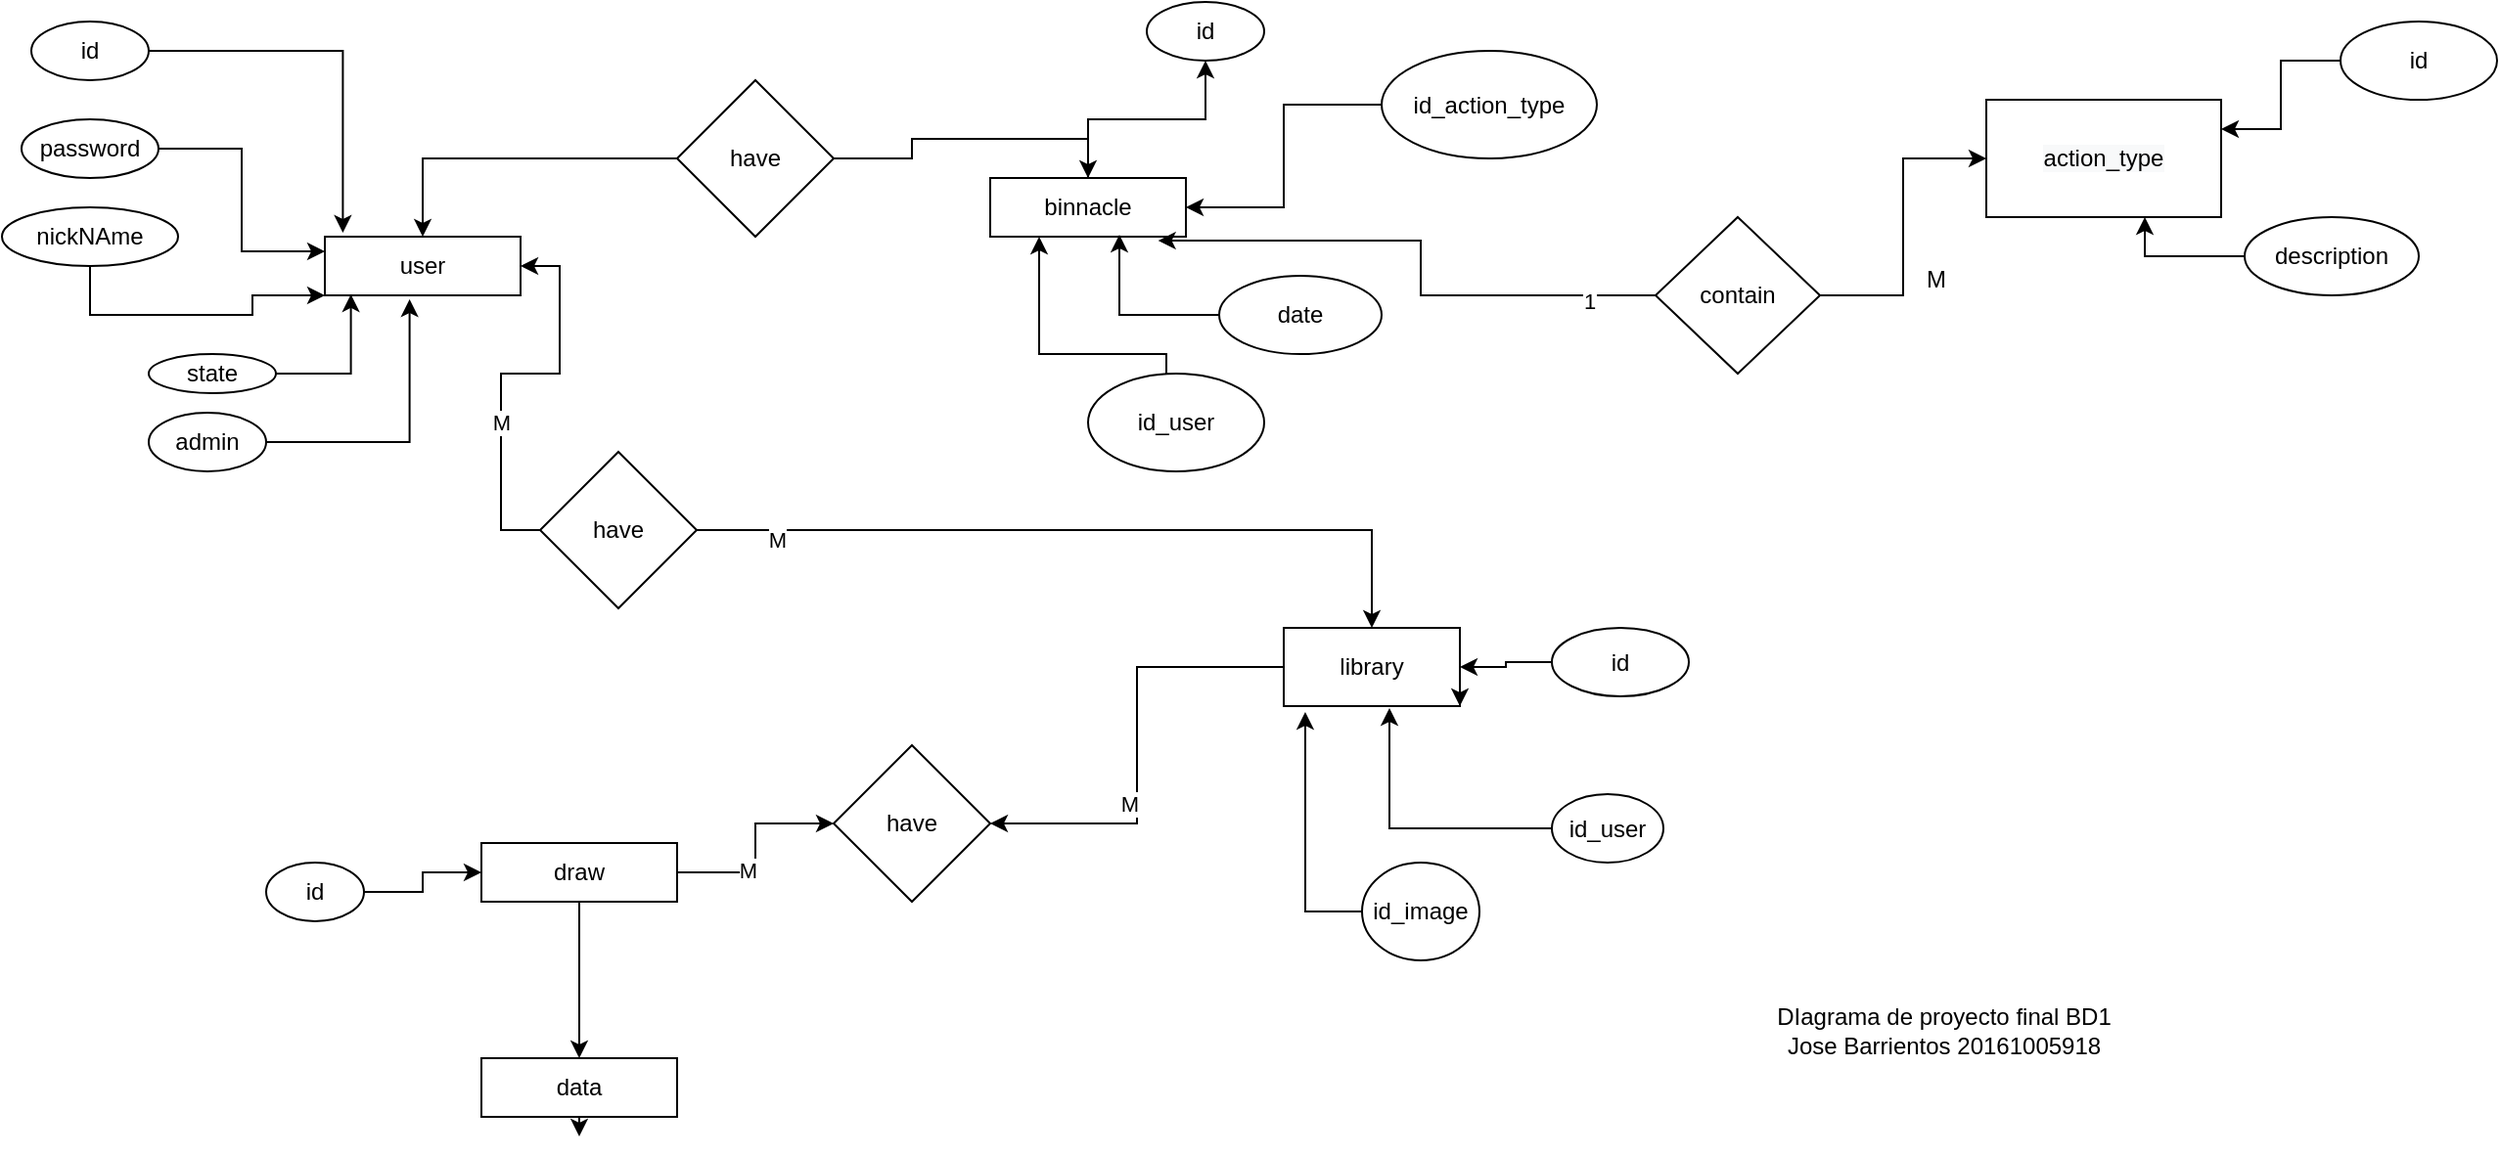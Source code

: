 <mxfile version="13.0.3" type="device"><diagram id="ol9xEphPANz3IO19ilcZ" name="Page-1"><mxGraphModel dx="1590" dy="694" grid="1" gridSize="10" guides="1" tooltips="1" connect="1" arrows="1" fold="1" page="1" pageScale="1" pageWidth="827" pageHeight="1169" math="0" shadow="0"><root><mxCell id="0"/><mxCell id="1" parent="0"/><mxCell id="8AV6zm6qLnXXIOrT7VNe-1" value="user" style="rounded=0;whiteSpace=wrap;html=1;" parent="1" vertex="1"><mxGeometry x="200" y="130" width="100" height="30" as="geometry"/></mxCell><mxCell id="8AV6zm6qLnXXIOrT7VNe-30" style="edgeStyle=orthogonalEdgeStyle;rounded=0;orthogonalLoop=1;jettySize=auto;html=1;" parent="1" source="8AV6zm6qLnXXIOrT7VNe-2" target="8AV6zm6qLnXXIOrT7VNe-28" edge="1"><mxGeometry relative="1" as="geometry"/></mxCell><mxCell id="8AV6zm6qLnXXIOrT7VNe-2" value="binnacle" style="rounded=0;whiteSpace=wrap;html=1;" parent="1" vertex="1"><mxGeometry x="540" y="100" width="100" height="30" as="geometry"/></mxCell><mxCell id="8AV6zm6qLnXXIOrT7VNe-37" style="edgeStyle=orthogonalEdgeStyle;rounded=0;orthogonalLoop=1;jettySize=auto;html=1;" parent="1" source="8AV6zm6qLnXXIOrT7VNe-3" target="8AV6zm6qLnXXIOrT7VNe-35" edge="1"><mxGeometry relative="1" as="geometry"/></mxCell><mxCell id="8AV6zm6qLnXXIOrT7VNe-38" value="M" style="edgeLabel;html=1;align=center;verticalAlign=middle;resizable=0;points=[];" parent="8AV6zm6qLnXXIOrT7VNe-37" vertex="1" connectable="0"><mxGeometry x="-0.314" y="1" relative="1" as="geometry"><mxPoint as="offset"/></mxGeometry></mxCell><mxCell id="sS-rwJOIWBwTzk6wyZ89-2" value="" style="edgeStyle=orthogonalEdgeStyle;rounded=0;orthogonalLoop=1;jettySize=auto;html=1;" edge="1" parent="1" source="8AV6zm6qLnXXIOrT7VNe-3" target="sS-rwJOIWBwTzk6wyZ89-1"><mxGeometry relative="1" as="geometry"/></mxCell><mxCell id="8AV6zm6qLnXXIOrT7VNe-3" value="draw" style="rounded=0;whiteSpace=wrap;html=1;" parent="1" vertex="1"><mxGeometry x="280" y="440" width="100" height="30" as="geometry"/></mxCell><mxCell id="sS-rwJOIWBwTzk6wyZ89-17" style="edgeStyle=orthogonalEdgeStyle;rounded=0;orthogonalLoop=1;jettySize=auto;html=1;exitX=0.5;exitY=1;exitDx=0;exitDy=0;" edge="1" parent="1" source="sS-rwJOIWBwTzk6wyZ89-1"><mxGeometry relative="1" as="geometry"><mxPoint x="330" y="590" as="targetPoint"/></mxGeometry></mxCell><mxCell id="sS-rwJOIWBwTzk6wyZ89-1" value="data" style="rounded=0;whiteSpace=wrap;html=1;" vertex="1" parent="1"><mxGeometry x="280" y="550" width="100" height="30" as="geometry"/></mxCell><mxCell id="8AV6zm6qLnXXIOrT7VNe-7" style="edgeStyle=orthogonalEdgeStyle;rounded=0;orthogonalLoop=1;jettySize=auto;html=1;entryX=0.092;entryY=-0.067;entryDx=0;entryDy=0;entryPerimeter=0;" parent="1" source="8AV6zm6qLnXXIOrT7VNe-4" target="8AV6zm6qLnXXIOrT7VNe-1" edge="1"><mxGeometry relative="1" as="geometry"/></mxCell><mxCell id="8AV6zm6qLnXXIOrT7VNe-4" value="id" style="ellipse;whiteSpace=wrap;html=1;" parent="1" vertex="1"><mxGeometry x="50" y="20" width="60" height="30" as="geometry"/></mxCell><mxCell id="8AV6zm6qLnXXIOrT7VNe-8" style="edgeStyle=orthogonalEdgeStyle;rounded=0;orthogonalLoop=1;jettySize=auto;html=1;entryX=0;entryY=0.25;entryDx=0;entryDy=0;" parent="1" source="8AV6zm6qLnXXIOrT7VNe-5" target="8AV6zm6qLnXXIOrT7VNe-1" edge="1"><mxGeometry relative="1" as="geometry"/></mxCell><mxCell id="8AV6zm6qLnXXIOrT7VNe-5" value="password" style="ellipse;whiteSpace=wrap;html=1;" parent="1" vertex="1"><mxGeometry x="45" y="70" width="70" height="30" as="geometry"/></mxCell><mxCell id="8AV6zm6qLnXXIOrT7VNe-9" style="edgeStyle=orthogonalEdgeStyle;rounded=0;orthogonalLoop=1;jettySize=auto;html=1;" parent="1" source="8AV6zm6qLnXXIOrT7VNe-6" target="8AV6zm6qLnXXIOrT7VNe-1" edge="1"><mxGeometry relative="1" as="geometry"><Array as="points"><mxPoint x="80" y="170"/><mxPoint x="163" y="170"/><mxPoint x="163" y="160"/></Array></mxGeometry></mxCell><mxCell id="8AV6zm6qLnXXIOrT7VNe-6" value="nickNAme" style="ellipse;whiteSpace=wrap;html=1;" parent="1" vertex="1"><mxGeometry x="35" y="115" width="90" height="30" as="geometry"/></mxCell><mxCell id="8AV6zm6qLnXXIOrT7VNe-12" style="edgeStyle=orthogonalEdgeStyle;rounded=0;orthogonalLoop=1;jettySize=auto;html=1;entryX=0.133;entryY=0.983;entryDx=0;entryDy=0;entryPerimeter=0;" parent="1" source="8AV6zm6qLnXXIOrT7VNe-10" target="8AV6zm6qLnXXIOrT7VNe-1" edge="1"><mxGeometry relative="1" as="geometry"/></mxCell><mxCell id="8AV6zm6qLnXXIOrT7VNe-10" value="state" style="ellipse;whiteSpace=wrap;html=1;" parent="1" vertex="1"><mxGeometry x="110" y="190" width="65" height="20" as="geometry"/></mxCell><mxCell id="8AV6zm6qLnXXIOrT7VNe-13" style="edgeStyle=orthogonalEdgeStyle;rounded=0;orthogonalLoop=1;jettySize=auto;html=1;entryX=0.433;entryY=1.067;entryDx=0;entryDy=0;entryPerimeter=0;" parent="1" source="8AV6zm6qLnXXIOrT7VNe-11" target="8AV6zm6qLnXXIOrT7VNe-1" edge="1"><mxGeometry relative="1" as="geometry"/></mxCell><mxCell id="8AV6zm6qLnXXIOrT7VNe-11" value="admin" style="ellipse;whiteSpace=wrap;html=1;" parent="1" vertex="1"><mxGeometry x="110" y="220" width="60" height="30" as="geometry"/></mxCell><mxCell id="8AV6zm6qLnXXIOrT7VNe-15" style="edgeStyle=orthogonalEdgeStyle;rounded=0;orthogonalLoop=1;jettySize=auto;html=1;entryX=0;entryY=0.5;entryDx=0;entryDy=0;" parent="1" source="8AV6zm6qLnXXIOrT7VNe-14" target="8AV6zm6qLnXXIOrT7VNe-3" edge="1"><mxGeometry relative="1" as="geometry"/></mxCell><mxCell id="8AV6zm6qLnXXIOrT7VNe-14" value="id" style="ellipse;whiteSpace=wrap;html=1;" parent="1" vertex="1"><mxGeometry x="170" y="450" width="50" height="30" as="geometry"/></mxCell><mxCell id="8AV6zm6qLnXXIOrT7VNe-36" style="edgeStyle=orthogonalEdgeStyle;rounded=0;orthogonalLoop=1;jettySize=auto;html=1;entryX=1;entryY=0.5;entryDx=0;entryDy=0;" parent="1" source="8AV6zm6qLnXXIOrT7VNe-17" target="8AV6zm6qLnXXIOrT7VNe-35" edge="1"><mxGeometry relative="1" as="geometry"/></mxCell><mxCell id="8AV6zm6qLnXXIOrT7VNe-39" value="M" style="edgeLabel;html=1;align=center;verticalAlign=middle;resizable=0;points=[];" parent="8AV6zm6qLnXXIOrT7VNe-36" vertex="1" connectable="0"><mxGeometry x="0.261" y="-4" relative="1" as="geometry"><mxPoint as="offset"/></mxGeometry></mxCell><mxCell id="8AV6zm6qLnXXIOrT7VNe-17" value="library" style="rounded=0;whiteSpace=wrap;html=1;" parent="1" vertex="1"><mxGeometry x="690" y="330" width="90" height="40" as="geometry"/></mxCell><mxCell id="8AV6zm6qLnXXIOrT7VNe-23" style="edgeStyle=orthogonalEdgeStyle;rounded=0;orthogonalLoop=1;jettySize=auto;html=1;entryX=0.6;entryY=1.025;entryDx=0;entryDy=0;entryPerimeter=0;" parent="1" source="8AV6zm6qLnXXIOrT7VNe-18" target="8AV6zm6qLnXXIOrT7VNe-17" edge="1"><mxGeometry relative="1" as="geometry"/></mxCell><mxCell id="8AV6zm6qLnXXIOrT7VNe-18" value="id_user" style="ellipse;whiteSpace=wrap;html=1;" parent="1" vertex="1"><mxGeometry x="827" y="415" width="57" height="35" as="geometry"/></mxCell><mxCell id="8AV6zm6qLnXXIOrT7VNe-22" style="edgeStyle=orthogonalEdgeStyle;rounded=0;orthogonalLoop=1;jettySize=auto;html=1;entryX=1;entryY=0.5;entryDx=0;entryDy=0;" parent="1" source="8AV6zm6qLnXXIOrT7VNe-19" target="8AV6zm6qLnXXIOrT7VNe-17" edge="1"><mxGeometry relative="1" as="geometry"/></mxCell><mxCell id="8AV6zm6qLnXXIOrT7VNe-19" value="id" style="ellipse;whiteSpace=wrap;html=1;" parent="1" vertex="1"><mxGeometry x="827" y="330" width="70" height="35" as="geometry"/></mxCell><mxCell id="8AV6zm6qLnXXIOrT7VNe-21" style="edgeStyle=orthogonalEdgeStyle;rounded=0;orthogonalLoop=1;jettySize=auto;html=1;exitX=1;exitY=0.5;exitDx=0;exitDy=0;entryX=1;entryY=1;entryDx=0;entryDy=0;" parent="1" source="8AV6zm6qLnXXIOrT7VNe-17" target="8AV6zm6qLnXXIOrT7VNe-17" edge="1"><mxGeometry relative="1" as="geometry"/></mxCell><mxCell id="8AV6zm6qLnXXIOrT7VNe-27" style="edgeStyle=orthogonalEdgeStyle;rounded=0;orthogonalLoop=1;jettySize=auto;html=1;entryX=0.122;entryY=1.075;entryDx=0;entryDy=0;entryPerimeter=0;" parent="1" source="8AV6zm6qLnXXIOrT7VNe-26" target="8AV6zm6qLnXXIOrT7VNe-17" edge="1"><mxGeometry relative="1" as="geometry"><Array as="points"><mxPoint x="701" y="440"/><mxPoint x="701" y="440"/></Array></mxGeometry></mxCell><mxCell id="8AV6zm6qLnXXIOrT7VNe-26" value="id_image" style="ellipse;whiteSpace=wrap;html=1;" parent="1" vertex="1"><mxGeometry x="730" y="450" width="60" height="50" as="geometry"/></mxCell><mxCell id="8AV6zm6qLnXXIOrT7VNe-28" value="id" style="ellipse;whiteSpace=wrap;html=1;" parent="1" vertex="1"><mxGeometry x="620" y="10" width="60" height="30" as="geometry"/></mxCell><mxCell id="8AV6zm6qLnXXIOrT7VNe-32" style="edgeStyle=orthogonalEdgeStyle;rounded=0;orthogonalLoop=1;jettySize=auto;html=1;entryX=0.66;entryY=0.967;entryDx=0;entryDy=0;entryPerimeter=0;" parent="1" source="8AV6zm6qLnXXIOrT7VNe-29" target="8AV6zm6qLnXXIOrT7VNe-2" edge="1"><mxGeometry relative="1" as="geometry"/></mxCell><mxCell id="8AV6zm6qLnXXIOrT7VNe-29" value="date" style="ellipse;whiteSpace=wrap;html=1;" parent="1" vertex="1"><mxGeometry x="657" y="150" width="83" height="40" as="geometry"/></mxCell><mxCell id="8AV6zm6qLnXXIOrT7VNe-34" style="edgeStyle=orthogonalEdgeStyle;rounded=0;orthogonalLoop=1;jettySize=auto;html=1;entryX=0.25;entryY=1;entryDx=0;entryDy=0;" parent="1" source="8AV6zm6qLnXXIOrT7VNe-33" target="8AV6zm6qLnXXIOrT7VNe-2" edge="1"><mxGeometry relative="1" as="geometry"><Array as="points"><mxPoint x="630" y="190"/><mxPoint x="565" y="190"/></Array></mxGeometry></mxCell><mxCell id="8AV6zm6qLnXXIOrT7VNe-33" value="id_user" style="ellipse;whiteSpace=wrap;html=1;" parent="1" vertex="1"><mxGeometry x="590" y="200" width="90" height="50" as="geometry"/></mxCell><mxCell id="8AV6zm6qLnXXIOrT7VNe-35" value="have" style="rhombus;whiteSpace=wrap;html=1;" parent="1" vertex="1"><mxGeometry x="460" y="390" width="80" height="80" as="geometry"/></mxCell><mxCell id="8AV6zm6qLnXXIOrT7VNe-41" style="edgeStyle=orthogonalEdgeStyle;rounded=0;orthogonalLoop=1;jettySize=auto;html=1;entryX=0.5;entryY=0;entryDx=0;entryDy=0;" parent="1" source="8AV6zm6qLnXXIOrT7VNe-40" target="8AV6zm6qLnXXIOrT7VNe-17" edge="1"><mxGeometry relative="1" as="geometry"/></mxCell><mxCell id="8AV6zm6qLnXXIOrT7VNe-43" value="M" style="edgeLabel;html=1;align=center;verticalAlign=middle;resizable=0;points=[];" parent="8AV6zm6qLnXXIOrT7VNe-41" vertex="1" connectable="0"><mxGeometry x="0.772" y="-304" relative="1" as="geometry"><mxPoint as="offset"/></mxGeometry></mxCell><mxCell id="8AV6zm6qLnXXIOrT7VNe-42" style="edgeStyle=orthogonalEdgeStyle;rounded=0;orthogonalLoop=1;jettySize=auto;html=1;entryX=1;entryY=0.5;entryDx=0;entryDy=0;" parent="1" source="8AV6zm6qLnXXIOrT7VNe-40" target="8AV6zm6qLnXXIOrT7VNe-1" edge="1"><mxGeometry relative="1" as="geometry"/></mxCell><mxCell id="8AV6zm6qLnXXIOrT7VNe-44" value="M" style="edgeLabel;html=1;align=center;verticalAlign=middle;resizable=0;points=[];" parent="8AV6zm6qLnXXIOrT7VNe-42" vertex="1" connectable="0"><mxGeometry x="-0.268" relative="1" as="geometry"><mxPoint as="offset"/></mxGeometry></mxCell><mxCell id="8AV6zm6qLnXXIOrT7VNe-40" value="have" style="rhombus;whiteSpace=wrap;html=1;" parent="1" vertex="1"><mxGeometry x="310" y="240" width="80" height="80" as="geometry"/></mxCell><mxCell id="8AV6zm6qLnXXIOrT7VNe-46" style="edgeStyle=orthogonalEdgeStyle;rounded=0;orthogonalLoop=1;jettySize=auto;html=1;entryX=0.5;entryY=0;entryDx=0;entryDy=0;" parent="1" source="8AV6zm6qLnXXIOrT7VNe-45" target="8AV6zm6qLnXXIOrT7VNe-2" edge="1"><mxGeometry relative="1" as="geometry"/></mxCell><mxCell id="8AV6zm6qLnXXIOrT7VNe-47" style="edgeStyle=orthogonalEdgeStyle;rounded=0;orthogonalLoop=1;jettySize=auto;html=1;entryX=0.5;entryY=0;entryDx=0;entryDy=0;" parent="1" source="8AV6zm6qLnXXIOrT7VNe-45" target="8AV6zm6qLnXXIOrT7VNe-1" edge="1"><mxGeometry relative="1" as="geometry"/></mxCell><mxCell id="8AV6zm6qLnXXIOrT7VNe-45" value="have" style="rhombus;whiteSpace=wrap;html=1;" parent="1" vertex="1"><mxGeometry x="380" y="50" width="80" height="80" as="geometry"/></mxCell><mxCell id="sS-rwJOIWBwTzk6wyZ89-4" style="edgeStyle=orthogonalEdgeStyle;rounded=0;orthogonalLoop=1;jettySize=auto;html=1;entryX=1;entryY=0.5;entryDx=0;entryDy=0;" edge="1" parent="1" source="sS-rwJOIWBwTzk6wyZ89-3" target="8AV6zm6qLnXXIOrT7VNe-2"><mxGeometry relative="1" as="geometry"/></mxCell><mxCell id="sS-rwJOIWBwTzk6wyZ89-3" value="id_action_type" style="ellipse;whiteSpace=wrap;html=1;" vertex="1" parent="1"><mxGeometry x="740" y="35" width="110" height="55" as="geometry"/></mxCell><mxCell id="sS-rwJOIWBwTzk6wyZ89-6" value="&lt;span style=&quot;font-family: &amp;#34;helvetica&amp;#34; ; font-size: 12px ; font-style: normal ; font-weight: 400 ; letter-spacing: normal ; text-align: center ; text-indent: 0px ; text-transform: none ; word-spacing: 0px ; background-color: rgb(248 , 249 , 250) ; float: none ; display: inline&quot;&gt;action_type&lt;/span&gt;" style="rounded=0;whiteSpace=wrap;html=1;" vertex="1" parent="1"><mxGeometry x="1049" y="60" width="120" height="60" as="geometry"/></mxCell><mxCell id="sS-rwJOIWBwTzk6wyZ89-9" style="edgeStyle=orthogonalEdgeStyle;rounded=0;orthogonalLoop=1;jettySize=auto;html=1;entryX=1;entryY=0.25;entryDx=0;entryDy=0;" edge="1" parent="1" source="sS-rwJOIWBwTzk6wyZ89-7" target="sS-rwJOIWBwTzk6wyZ89-6"><mxGeometry relative="1" as="geometry"/></mxCell><mxCell id="sS-rwJOIWBwTzk6wyZ89-7" value="id" style="ellipse;whiteSpace=wrap;html=1;" vertex="1" parent="1"><mxGeometry x="1230" y="20" width="80" height="40" as="geometry"/></mxCell><mxCell id="sS-rwJOIWBwTzk6wyZ89-10" style="edgeStyle=orthogonalEdgeStyle;rounded=0;orthogonalLoop=1;jettySize=auto;html=1;entryX=0.675;entryY=1;entryDx=0;entryDy=0;entryPerimeter=0;" edge="1" parent="1" source="sS-rwJOIWBwTzk6wyZ89-8" target="sS-rwJOIWBwTzk6wyZ89-6"><mxGeometry relative="1" as="geometry"/></mxCell><mxCell id="sS-rwJOIWBwTzk6wyZ89-8" value="description" style="ellipse;whiteSpace=wrap;html=1;" vertex="1" parent="1"><mxGeometry x="1181" y="120" width="89" height="40" as="geometry"/></mxCell><mxCell id="sS-rwJOIWBwTzk6wyZ89-13" style="edgeStyle=orthogonalEdgeStyle;rounded=0;orthogonalLoop=1;jettySize=auto;html=1;entryX=0.858;entryY=1.067;entryDx=0;entryDy=0;entryPerimeter=0;" edge="1" parent="1" source="sS-rwJOIWBwTzk6wyZ89-12" target="8AV6zm6qLnXXIOrT7VNe-2"><mxGeometry relative="1" as="geometry"/></mxCell><mxCell id="sS-rwJOIWBwTzk6wyZ89-15" value="1" style="edgeLabel;html=1;align=center;verticalAlign=middle;resizable=0;points=[];" vertex="1" connectable="0" parent="sS-rwJOIWBwTzk6wyZ89-13"><mxGeometry x="-0.758" y="3" relative="1" as="geometry"><mxPoint as="offset"/></mxGeometry></mxCell><mxCell id="sS-rwJOIWBwTzk6wyZ89-14" style="edgeStyle=orthogonalEdgeStyle;rounded=0;orthogonalLoop=1;jettySize=auto;html=1;entryX=0;entryY=0.5;entryDx=0;entryDy=0;" edge="1" parent="1" source="sS-rwJOIWBwTzk6wyZ89-12" target="sS-rwJOIWBwTzk6wyZ89-6"><mxGeometry relative="1" as="geometry"/></mxCell><mxCell id="sS-rwJOIWBwTzk6wyZ89-12" value="contain" style="rhombus;whiteSpace=wrap;html=1;" vertex="1" parent="1"><mxGeometry x="880" y="120" width="84" height="80" as="geometry"/></mxCell><mxCell id="sS-rwJOIWBwTzk6wyZ89-16" value="M" style="text;html=1;align=center;verticalAlign=middle;resizable=0;points=[];autosize=1;" vertex="1" parent="1"><mxGeometry x="1008" y="142" width="30" height="20" as="geometry"/></mxCell><mxCell id="sS-rwJOIWBwTzk6wyZ89-18" value="DIagrama de proyecto final BD1&lt;br&gt;Jose Barrientos 20161005918" style="text;html=1;align=center;verticalAlign=middle;resizable=0;points=[];autosize=1;" vertex="1" parent="1"><mxGeometry x="932" y="521" width="190" height="30" as="geometry"/></mxCell></root></mxGraphModel></diagram></mxfile>